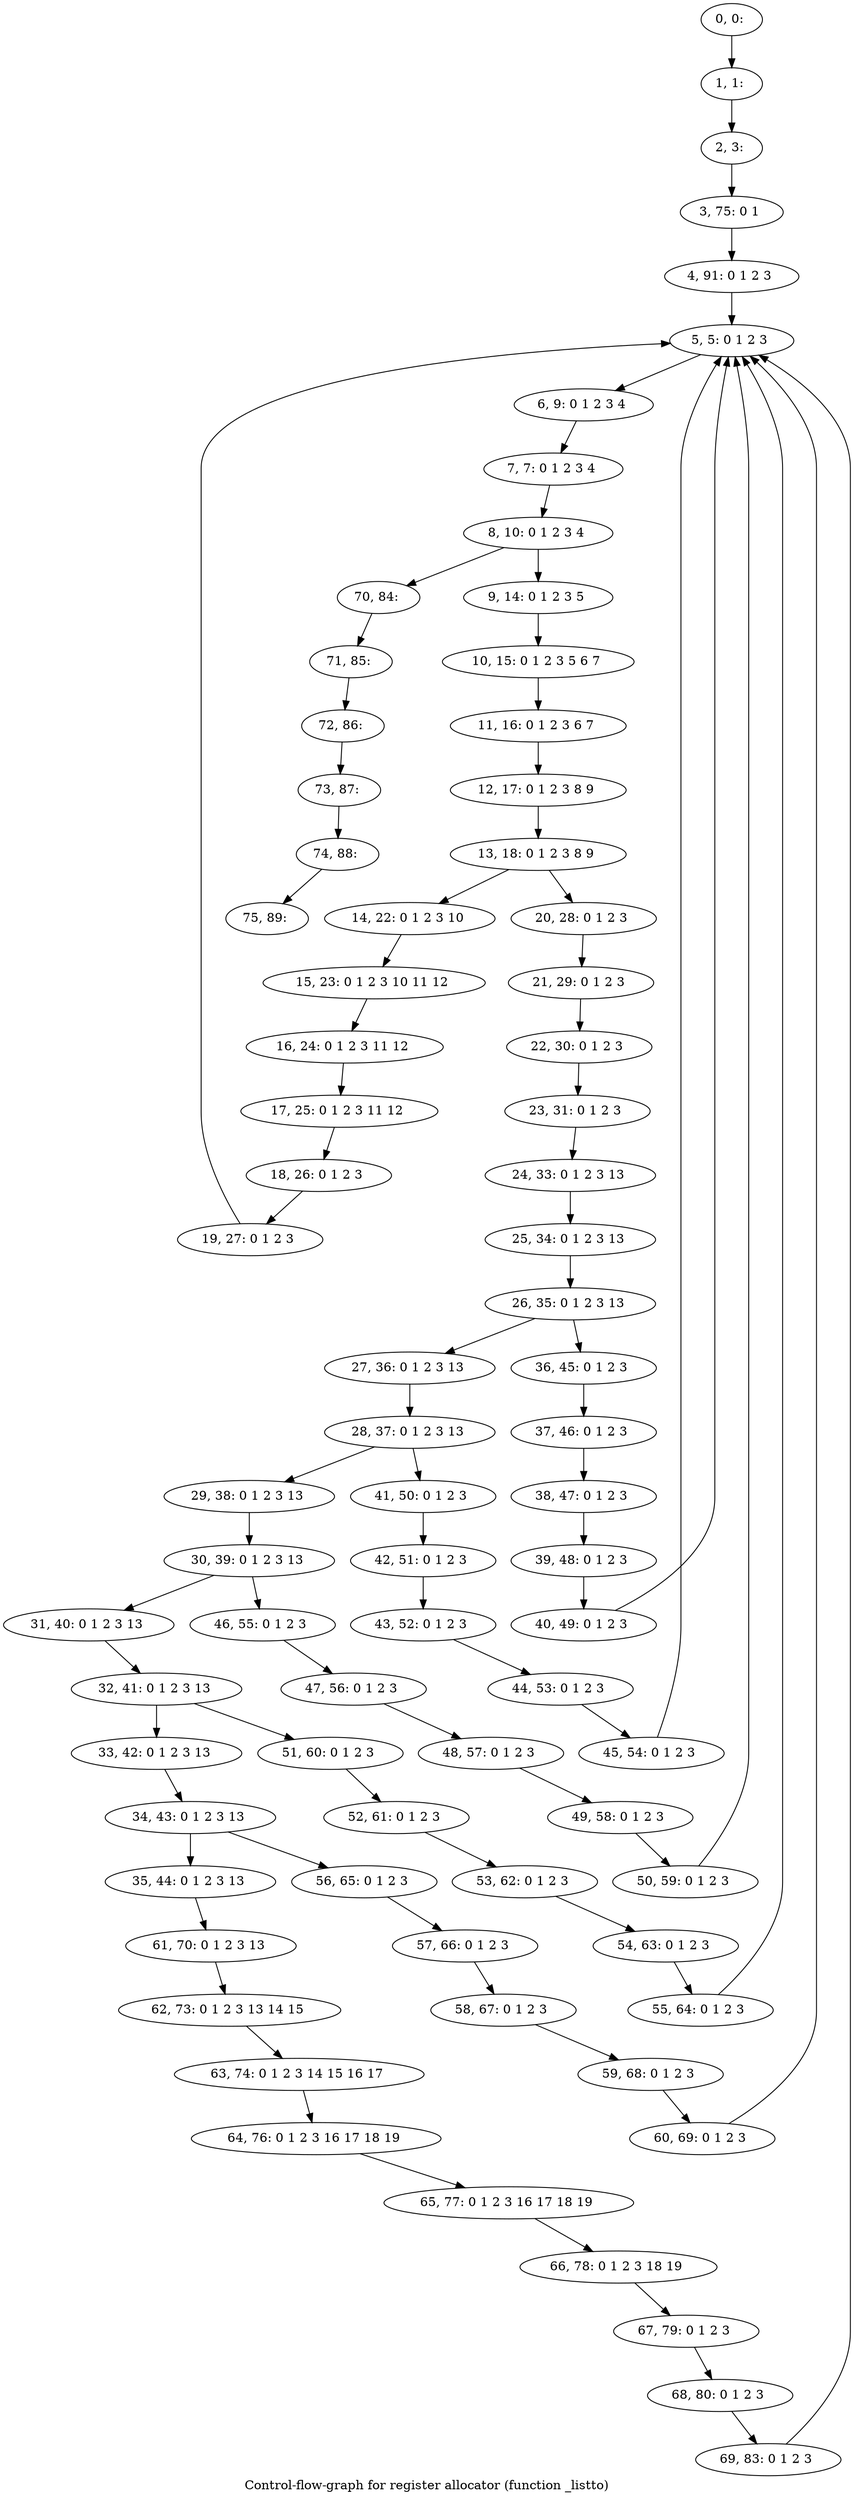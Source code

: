 digraph G {
graph [label="Control-flow-graph for register allocator (function _listto)"]
0[label="0, 0: "];
1[label="1, 1: "];
2[label="2, 3: "];
3[label="3, 75: 0 1 "];
4[label="4, 91: 0 1 2 3 "];
5[label="5, 5: 0 1 2 3 "];
6[label="6, 9: 0 1 2 3 4 "];
7[label="7, 7: 0 1 2 3 4 "];
8[label="8, 10: 0 1 2 3 4 "];
9[label="9, 14: 0 1 2 3 5 "];
10[label="10, 15: 0 1 2 3 5 6 7 "];
11[label="11, 16: 0 1 2 3 6 7 "];
12[label="12, 17: 0 1 2 3 8 9 "];
13[label="13, 18: 0 1 2 3 8 9 "];
14[label="14, 22: 0 1 2 3 10 "];
15[label="15, 23: 0 1 2 3 10 11 12 "];
16[label="16, 24: 0 1 2 3 11 12 "];
17[label="17, 25: 0 1 2 3 11 12 "];
18[label="18, 26: 0 1 2 3 "];
19[label="19, 27: 0 1 2 3 "];
20[label="20, 28: 0 1 2 3 "];
21[label="21, 29: 0 1 2 3 "];
22[label="22, 30: 0 1 2 3 "];
23[label="23, 31: 0 1 2 3 "];
24[label="24, 33: 0 1 2 3 13 "];
25[label="25, 34: 0 1 2 3 13 "];
26[label="26, 35: 0 1 2 3 13 "];
27[label="27, 36: 0 1 2 3 13 "];
28[label="28, 37: 0 1 2 3 13 "];
29[label="29, 38: 0 1 2 3 13 "];
30[label="30, 39: 0 1 2 3 13 "];
31[label="31, 40: 0 1 2 3 13 "];
32[label="32, 41: 0 1 2 3 13 "];
33[label="33, 42: 0 1 2 3 13 "];
34[label="34, 43: 0 1 2 3 13 "];
35[label="35, 44: 0 1 2 3 13 "];
36[label="36, 45: 0 1 2 3 "];
37[label="37, 46: 0 1 2 3 "];
38[label="38, 47: 0 1 2 3 "];
39[label="39, 48: 0 1 2 3 "];
40[label="40, 49: 0 1 2 3 "];
41[label="41, 50: 0 1 2 3 "];
42[label="42, 51: 0 1 2 3 "];
43[label="43, 52: 0 1 2 3 "];
44[label="44, 53: 0 1 2 3 "];
45[label="45, 54: 0 1 2 3 "];
46[label="46, 55: 0 1 2 3 "];
47[label="47, 56: 0 1 2 3 "];
48[label="48, 57: 0 1 2 3 "];
49[label="49, 58: 0 1 2 3 "];
50[label="50, 59: 0 1 2 3 "];
51[label="51, 60: 0 1 2 3 "];
52[label="52, 61: 0 1 2 3 "];
53[label="53, 62: 0 1 2 3 "];
54[label="54, 63: 0 1 2 3 "];
55[label="55, 64: 0 1 2 3 "];
56[label="56, 65: 0 1 2 3 "];
57[label="57, 66: 0 1 2 3 "];
58[label="58, 67: 0 1 2 3 "];
59[label="59, 68: 0 1 2 3 "];
60[label="60, 69: 0 1 2 3 "];
61[label="61, 70: 0 1 2 3 13 "];
62[label="62, 73: 0 1 2 3 13 14 15 "];
63[label="63, 74: 0 1 2 3 14 15 16 17 "];
64[label="64, 76: 0 1 2 3 16 17 18 19 "];
65[label="65, 77: 0 1 2 3 16 17 18 19 "];
66[label="66, 78: 0 1 2 3 18 19 "];
67[label="67, 79: 0 1 2 3 "];
68[label="68, 80: 0 1 2 3 "];
69[label="69, 83: 0 1 2 3 "];
70[label="70, 84: "];
71[label="71, 85: "];
72[label="72, 86: "];
73[label="73, 87: "];
74[label="74, 88: "];
75[label="75, 89: "];
0->1 ;
1->2 ;
2->3 ;
3->4 ;
4->5 ;
5->6 ;
6->7 ;
7->8 ;
8->9 ;
8->70 ;
9->10 ;
10->11 ;
11->12 ;
12->13 ;
13->14 ;
13->20 ;
14->15 ;
15->16 ;
16->17 ;
17->18 ;
18->19 ;
19->5 ;
20->21 ;
21->22 ;
22->23 ;
23->24 ;
24->25 ;
25->26 ;
26->27 ;
26->36 ;
27->28 ;
28->29 ;
28->41 ;
29->30 ;
30->31 ;
30->46 ;
31->32 ;
32->33 ;
32->51 ;
33->34 ;
34->35 ;
34->56 ;
35->61 ;
36->37 ;
37->38 ;
38->39 ;
39->40 ;
40->5 ;
41->42 ;
42->43 ;
43->44 ;
44->45 ;
45->5 ;
46->47 ;
47->48 ;
48->49 ;
49->50 ;
50->5 ;
51->52 ;
52->53 ;
53->54 ;
54->55 ;
55->5 ;
56->57 ;
57->58 ;
58->59 ;
59->60 ;
60->5 ;
61->62 ;
62->63 ;
63->64 ;
64->65 ;
65->66 ;
66->67 ;
67->68 ;
68->69 ;
69->5 ;
70->71 ;
71->72 ;
72->73 ;
73->74 ;
74->75 ;
}
